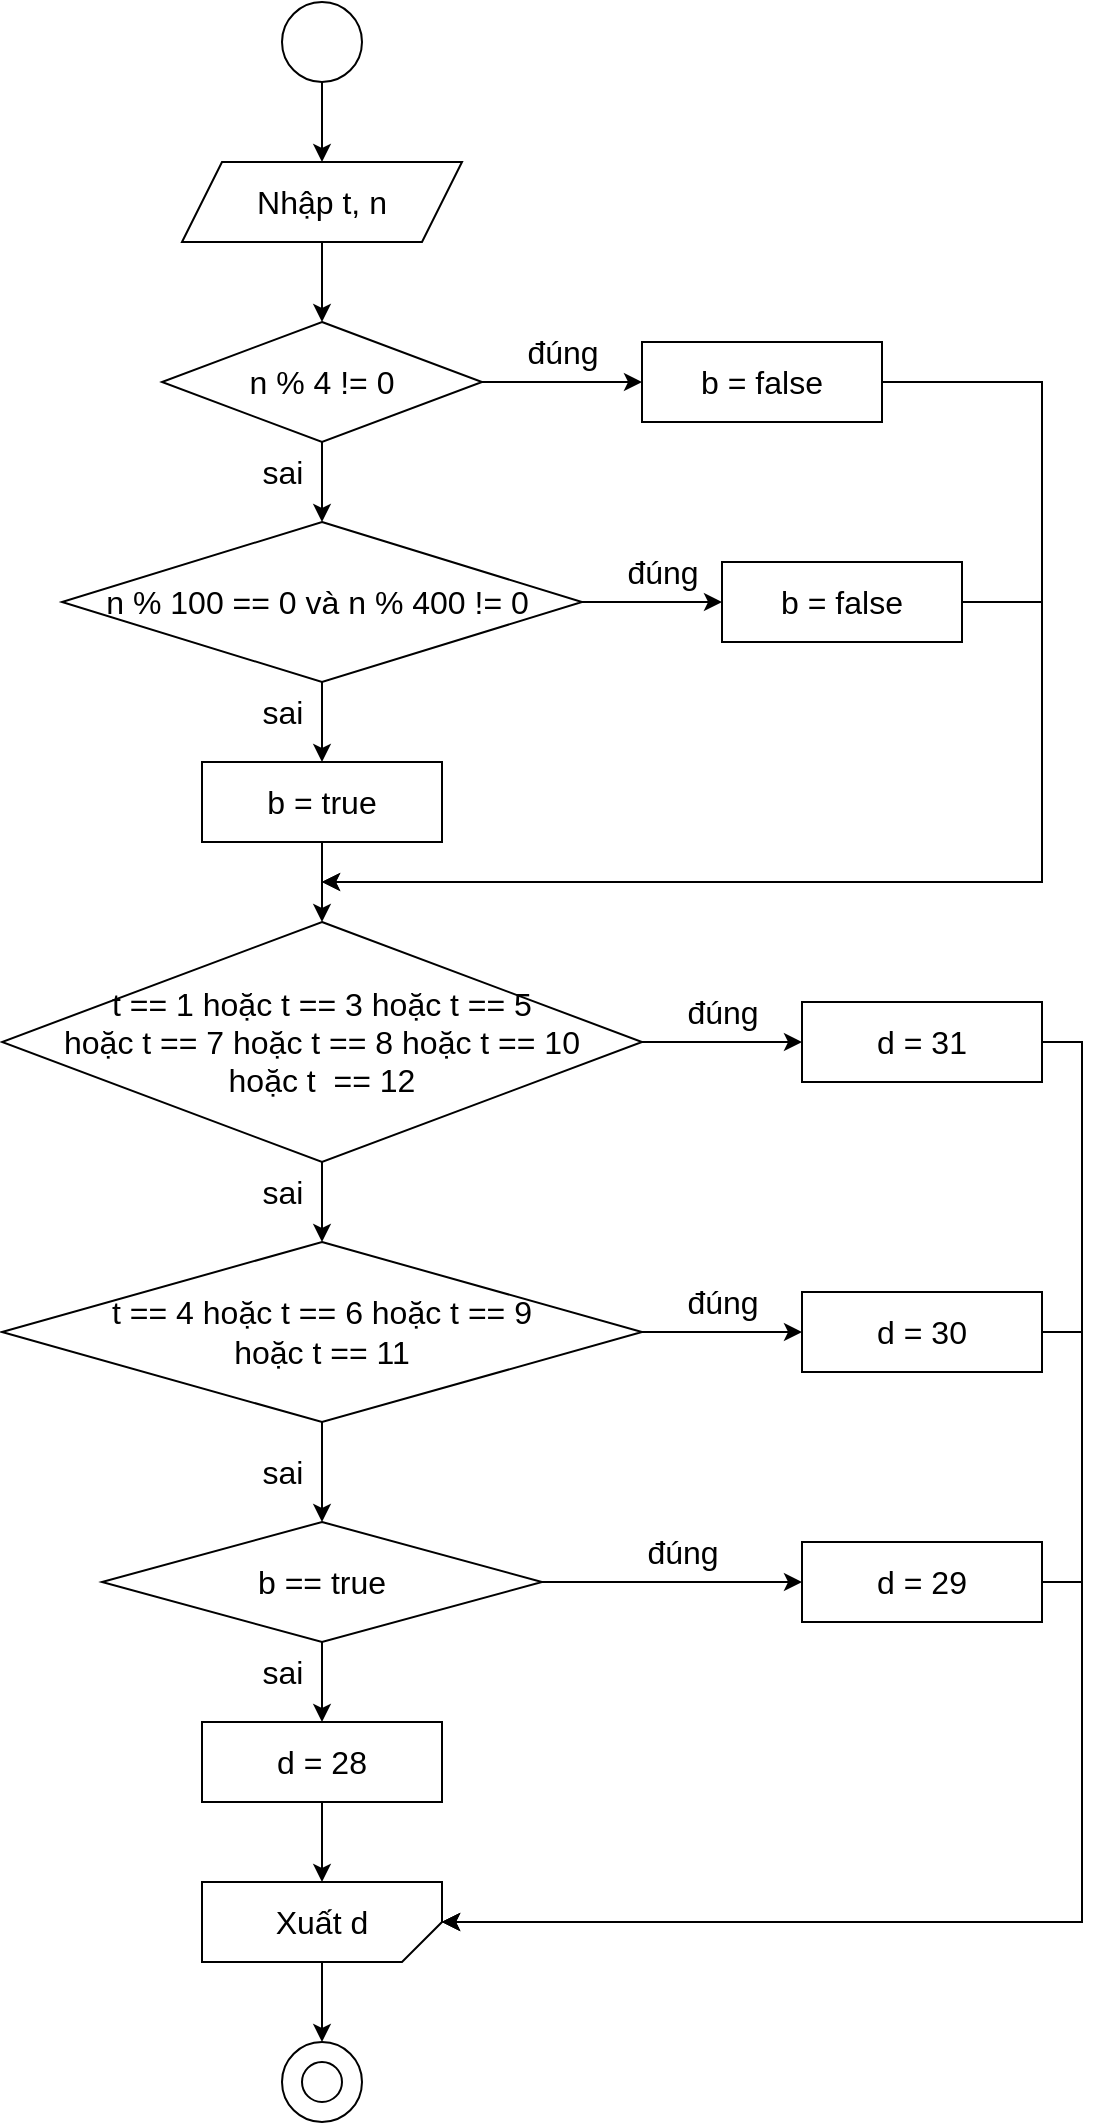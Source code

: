 <mxfile version="22.0.0" type="device">
  <diagram id="C5RBs43oDa-KdzZeNtuy" name="Page-1">
    <mxGraphModel dx="864" dy="508" grid="1" gridSize="10" guides="1" tooltips="1" connect="1" arrows="1" fold="1" page="1" pageScale="1" pageWidth="827" pageHeight="1169" math="0" shadow="0">
      <root>
        <mxCell id="WIyWlLk6GJQsqaUBKTNV-0" />
        <mxCell id="WIyWlLk6GJQsqaUBKTNV-1" parent="WIyWlLk6GJQsqaUBKTNV-0" />
        <mxCell id="m4JFgyuzOyQNul8HCnf2-2" value="" style="edgeStyle=orthogonalEdgeStyle;rounded=0;orthogonalLoop=1;jettySize=auto;html=1;fontSize=16;" parent="WIyWlLk6GJQsqaUBKTNV-1" source="m4JFgyuzOyQNul8HCnf2-0" target="m4JFgyuzOyQNul8HCnf2-1" edge="1">
          <mxGeometry relative="1" as="geometry" />
        </mxCell>
        <mxCell id="m4JFgyuzOyQNul8HCnf2-0" value="" style="ellipse;whiteSpace=wrap;html=1;aspect=fixed;fontSize=16;" parent="WIyWlLk6GJQsqaUBKTNV-1" vertex="1">
          <mxGeometry x="180" y="40" width="40" height="40" as="geometry" />
        </mxCell>
        <mxCell id="m4JFgyuzOyQNul8HCnf2-4" value="" style="edgeStyle=orthogonalEdgeStyle;rounded=0;orthogonalLoop=1;jettySize=auto;html=1;fontSize=16;" parent="WIyWlLk6GJQsqaUBKTNV-1" source="m4JFgyuzOyQNul8HCnf2-1" target="m4JFgyuzOyQNul8HCnf2-3" edge="1">
          <mxGeometry relative="1" as="geometry" />
        </mxCell>
        <mxCell id="m4JFgyuzOyQNul8HCnf2-1" value="Nhập t, n" style="shape=parallelogram;perimeter=parallelogramPerimeter;whiteSpace=wrap;html=1;fixedSize=1;fontSize=16;" parent="WIyWlLk6GJQsqaUBKTNV-1" vertex="1">
          <mxGeometry x="130" y="120" width="140" height="40" as="geometry" />
        </mxCell>
        <mxCell id="m4JFgyuzOyQNul8HCnf2-6" value="" style="edgeStyle=orthogonalEdgeStyle;rounded=0;orthogonalLoop=1;jettySize=auto;html=1;fontSize=16;" parent="WIyWlLk6GJQsqaUBKTNV-1" source="m4JFgyuzOyQNul8HCnf2-3" target="m4JFgyuzOyQNul8HCnf2-5" edge="1">
          <mxGeometry relative="1" as="geometry" />
        </mxCell>
        <mxCell id="m4JFgyuzOyQNul8HCnf2-9" value="" style="edgeStyle=orthogonalEdgeStyle;rounded=0;orthogonalLoop=1;jettySize=auto;html=1;" parent="WIyWlLk6GJQsqaUBKTNV-1" source="m4JFgyuzOyQNul8HCnf2-3" target="m4JFgyuzOyQNul8HCnf2-8" edge="1">
          <mxGeometry relative="1" as="geometry" />
        </mxCell>
        <mxCell id="m4JFgyuzOyQNul8HCnf2-3" value="n % 4 != 0" style="rhombus;whiteSpace=wrap;html=1;fontSize=16;" parent="WIyWlLk6GJQsqaUBKTNV-1" vertex="1">
          <mxGeometry x="120" y="200" width="160" height="60" as="geometry" />
        </mxCell>
        <mxCell id="m4JFgyuzOyQNul8HCnf2-5" value="b = false" style="whiteSpace=wrap;html=1;fontSize=16;" parent="WIyWlLk6GJQsqaUBKTNV-1" vertex="1">
          <mxGeometry x="360" y="210" width="120" height="40" as="geometry" />
        </mxCell>
        <mxCell id="m4JFgyuzOyQNul8HCnf2-7" value="&lt;span style=&quot;font-size: 16px;&quot;&gt;đúng&lt;/span&gt;" style="text;html=1;align=center;verticalAlign=middle;resizable=0;points=[];autosize=1;strokeColor=none;fillColor=none;fontSize=16;" parent="WIyWlLk6GJQsqaUBKTNV-1" vertex="1">
          <mxGeometry x="290" y="200" width="60" height="30" as="geometry" />
        </mxCell>
        <mxCell id="m4JFgyuzOyQNul8HCnf2-12" value="" style="edgeStyle=orthogonalEdgeStyle;rounded=0;orthogonalLoop=1;jettySize=auto;html=1;entryX=0;entryY=0.5;entryDx=0;entryDy=0;" parent="WIyWlLk6GJQsqaUBKTNV-1" source="m4JFgyuzOyQNul8HCnf2-8" target="m4JFgyuzOyQNul8HCnf2-14" edge="1">
          <mxGeometry relative="1" as="geometry">
            <mxPoint x="400" y="340" as="targetPoint" />
          </mxGeometry>
        </mxCell>
        <mxCell id="m4JFgyuzOyQNul8HCnf2-17" value="" style="edgeStyle=orthogonalEdgeStyle;rounded=0;orthogonalLoop=1;jettySize=auto;html=1;" parent="WIyWlLk6GJQsqaUBKTNV-1" source="m4JFgyuzOyQNul8HCnf2-8" target="m4JFgyuzOyQNul8HCnf2-16" edge="1">
          <mxGeometry relative="1" as="geometry" />
        </mxCell>
        <mxCell id="m4JFgyuzOyQNul8HCnf2-8" value="n % 100 == 0 và n % 400 != 0&amp;nbsp;" style="rhombus;whiteSpace=wrap;html=1;fontSize=16;" parent="WIyWlLk6GJQsqaUBKTNV-1" vertex="1">
          <mxGeometry x="70" y="300" width="260" height="80" as="geometry" />
        </mxCell>
        <mxCell id="m4JFgyuzOyQNul8HCnf2-10" value="sai" style="text;html=1;align=center;verticalAlign=middle;resizable=0;points=[];autosize=1;strokeColor=none;fillColor=none;fontSize=16;" parent="WIyWlLk6GJQsqaUBKTNV-1" vertex="1">
          <mxGeometry x="160" y="260" width="40" height="30" as="geometry" />
        </mxCell>
        <mxCell id="m4JFgyuzOyQNul8HCnf2-13" value="&lt;span style=&quot;font-size: 16px;&quot;&gt;đúng&lt;/span&gt;" style="text;html=1;align=center;verticalAlign=middle;resizable=0;points=[];autosize=1;strokeColor=none;fillColor=none;fontSize=16;" parent="WIyWlLk6GJQsqaUBKTNV-1" vertex="1">
          <mxGeometry x="340" y="310" width="60" height="30" as="geometry" />
        </mxCell>
        <mxCell id="m4JFgyuzOyQNul8HCnf2-21" style="edgeStyle=orthogonalEdgeStyle;rounded=0;orthogonalLoop=1;jettySize=auto;html=1;exitX=1;exitY=0.5;exitDx=0;exitDy=0;" parent="WIyWlLk6GJQsqaUBKTNV-1" source="m4JFgyuzOyQNul8HCnf2-14" edge="1">
          <mxGeometry relative="1" as="geometry">
            <mxPoint x="200" y="480" as="targetPoint" />
            <Array as="points">
              <mxPoint x="560" y="340" />
              <mxPoint x="560" y="480" />
            </Array>
          </mxGeometry>
        </mxCell>
        <mxCell id="m4JFgyuzOyQNul8HCnf2-14" value="b = false" style="whiteSpace=wrap;html=1;fontSize=16;" parent="WIyWlLk6GJQsqaUBKTNV-1" vertex="1">
          <mxGeometry x="400" y="320" width="120" height="40" as="geometry" />
        </mxCell>
        <mxCell id="m4JFgyuzOyQNul8HCnf2-15" style="edgeStyle=orthogonalEdgeStyle;rounded=0;orthogonalLoop=1;jettySize=auto;html=1;exitX=1;exitY=0.5;exitDx=0;exitDy=0;" parent="WIyWlLk6GJQsqaUBKTNV-1" source="m4JFgyuzOyQNul8HCnf2-5" edge="1">
          <mxGeometry relative="1" as="geometry">
            <mxPoint x="200" y="480" as="targetPoint" />
            <Array as="points">
              <mxPoint x="560" y="230" />
              <mxPoint x="560" y="480" />
              <mxPoint x="201" y="480" />
            </Array>
          </mxGeometry>
        </mxCell>
        <mxCell id="m4JFgyuzOyQNul8HCnf2-20" value="" style="edgeStyle=orthogonalEdgeStyle;rounded=0;orthogonalLoop=1;jettySize=auto;html=1;" parent="WIyWlLk6GJQsqaUBKTNV-1" source="m4JFgyuzOyQNul8HCnf2-16" target="m4JFgyuzOyQNul8HCnf2-19" edge="1">
          <mxGeometry relative="1" as="geometry" />
        </mxCell>
        <mxCell id="m4JFgyuzOyQNul8HCnf2-16" value="b = true" style="whiteSpace=wrap;html=1;fontSize=16;" parent="WIyWlLk6GJQsqaUBKTNV-1" vertex="1">
          <mxGeometry x="140" y="420" width="120" height="40" as="geometry" />
        </mxCell>
        <mxCell id="m4JFgyuzOyQNul8HCnf2-18" value="sai" style="text;html=1;align=center;verticalAlign=middle;resizable=0;points=[];autosize=1;strokeColor=none;fillColor=none;fontSize=16;" parent="WIyWlLk6GJQsqaUBKTNV-1" vertex="1">
          <mxGeometry x="160" y="380" width="40" height="30" as="geometry" />
        </mxCell>
        <mxCell id="m4JFgyuzOyQNul8HCnf2-24" value="" style="edgeStyle=orthogonalEdgeStyle;rounded=0;orthogonalLoop=1;jettySize=auto;html=1;" parent="WIyWlLk6GJQsqaUBKTNV-1" source="m4JFgyuzOyQNul8HCnf2-19" target="m4JFgyuzOyQNul8HCnf2-23" edge="1">
          <mxGeometry relative="1" as="geometry" />
        </mxCell>
        <mxCell id="m4JFgyuzOyQNul8HCnf2-27" value="" style="edgeStyle=orthogonalEdgeStyle;rounded=0;orthogonalLoop=1;jettySize=auto;html=1;" parent="WIyWlLk6GJQsqaUBKTNV-1" source="m4JFgyuzOyQNul8HCnf2-19" target="m4JFgyuzOyQNul8HCnf2-26" edge="1">
          <mxGeometry relative="1" as="geometry" />
        </mxCell>
        <mxCell id="m4JFgyuzOyQNul8HCnf2-19" value="t == 1 hoặc t == 3 hoặc t == 5&lt;br&gt;hoặc t == 7 hoặc t == 8 hoặc t == 10&lt;br&gt;hoặc t&amp;nbsp; == 12" style="rhombus;whiteSpace=wrap;html=1;fontSize=16;" parent="WIyWlLk6GJQsqaUBKTNV-1" vertex="1">
          <mxGeometry x="40" y="500" width="320" height="120" as="geometry" />
        </mxCell>
        <mxCell id="m4JFgyuzOyQNul8HCnf2-23" value="d = 31" style="whiteSpace=wrap;html=1;fontSize=16;" parent="WIyWlLk6GJQsqaUBKTNV-1" vertex="1">
          <mxGeometry x="440" y="540" width="120" height="40" as="geometry" />
        </mxCell>
        <mxCell id="m4JFgyuzOyQNul8HCnf2-25" value="&lt;span style=&quot;font-size: 16px;&quot;&gt;đúng&lt;/span&gt;" style="text;html=1;align=center;verticalAlign=middle;resizable=0;points=[];autosize=1;strokeColor=none;fillColor=none;fontSize=16;" parent="WIyWlLk6GJQsqaUBKTNV-1" vertex="1">
          <mxGeometry x="370" y="530" width="60" height="30" as="geometry" />
        </mxCell>
        <mxCell id="m4JFgyuzOyQNul8HCnf2-32" value="" style="edgeStyle=orthogonalEdgeStyle;rounded=0;orthogonalLoop=1;jettySize=auto;html=1;" parent="WIyWlLk6GJQsqaUBKTNV-1" source="m4JFgyuzOyQNul8HCnf2-26" target="m4JFgyuzOyQNul8HCnf2-31" edge="1">
          <mxGeometry relative="1" as="geometry" />
        </mxCell>
        <mxCell id="m4JFgyuzOyQNul8HCnf2-36" value="" style="edgeStyle=orthogonalEdgeStyle;rounded=0;orthogonalLoop=1;jettySize=auto;html=1;" parent="WIyWlLk6GJQsqaUBKTNV-1" source="m4JFgyuzOyQNul8HCnf2-26" target="m4JFgyuzOyQNul8HCnf2-35" edge="1">
          <mxGeometry relative="1" as="geometry" />
        </mxCell>
        <mxCell id="m4JFgyuzOyQNul8HCnf2-26" value="t == 4 hoặc t == 6 hoặc t == 9&lt;br&gt;hoặc t == 11" style="rhombus;whiteSpace=wrap;html=1;fontSize=16;" parent="WIyWlLk6GJQsqaUBKTNV-1" vertex="1">
          <mxGeometry x="40" y="660" width="320" height="90" as="geometry" />
        </mxCell>
        <mxCell id="m4JFgyuzOyQNul8HCnf2-28" value="sai" style="text;html=1;align=center;verticalAlign=middle;resizable=0;points=[];autosize=1;strokeColor=none;fillColor=none;fontSize=16;" parent="WIyWlLk6GJQsqaUBKTNV-1" vertex="1">
          <mxGeometry x="160" y="620" width="40" height="30" as="geometry" />
        </mxCell>
        <mxCell id="m4JFgyuzOyQNul8HCnf2-31" value="d = 30" style="whiteSpace=wrap;html=1;fontSize=16;" parent="WIyWlLk6GJQsqaUBKTNV-1" vertex="1">
          <mxGeometry x="440" y="685" width="120" height="40" as="geometry" />
        </mxCell>
        <mxCell id="m4JFgyuzOyQNul8HCnf2-33" value="&lt;span style=&quot;font-size: 16px;&quot;&gt;đúng&lt;/span&gt;" style="text;html=1;align=center;verticalAlign=middle;resizable=0;points=[];autosize=1;strokeColor=none;fillColor=none;fontSize=16;" parent="WIyWlLk6GJQsqaUBKTNV-1" vertex="1">
          <mxGeometry x="370" y="675" width="60" height="30" as="geometry" />
        </mxCell>
        <mxCell id="m4JFgyuzOyQNul8HCnf2-39" value="" style="edgeStyle=orthogonalEdgeStyle;rounded=0;orthogonalLoop=1;jettySize=auto;html=1;" parent="WIyWlLk6GJQsqaUBKTNV-1" source="m4JFgyuzOyQNul8HCnf2-35" target="m4JFgyuzOyQNul8HCnf2-38" edge="1">
          <mxGeometry relative="1" as="geometry" />
        </mxCell>
        <mxCell id="m4JFgyuzOyQNul8HCnf2-44" value="" style="edgeStyle=orthogonalEdgeStyle;rounded=0;orthogonalLoop=1;jettySize=auto;html=1;" parent="WIyWlLk6GJQsqaUBKTNV-1" source="m4JFgyuzOyQNul8HCnf2-35" target="m4JFgyuzOyQNul8HCnf2-43" edge="1">
          <mxGeometry relative="1" as="geometry" />
        </mxCell>
        <mxCell id="m4JFgyuzOyQNul8HCnf2-35" value="b == true" style="rhombus;whiteSpace=wrap;html=1;fontSize=16;" parent="WIyWlLk6GJQsqaUBKTNV-1" vertex="1">
          <mxGeometry x="90" y="800" width="220" height="60" as="geometry" />
        </mxCell>
        <mxCell id="m4JFgyuzOyQNul8HCnf2-37" value="sai" style="text;html=1;align=center;verticalAlign=middle;resizable=0;points=[];autosize=1;strokeColor=none;fillColor=none;fontSize=16;" parent="WIyWlLk6GJQsqaUBKTNV-1" vertex="1">
          <mxGeometry x="160" y="760" width="40" height="30" as="geometry" />
        </mxCell>
        <mxCell id="m4JFgyuzOyQNul8HCnf2-38" value="d = 29" style="whiteSpace=wrap;html=1;fontSize=16;" parent="WIyWlLk6GJQsqaUBKTNV-1" vertex="1">
          <mxGeometry x="440" y="810" width="120" height="40" as="geometry" />
        </mxCell>
        <mxCell id="m4JFgyuzOyQNul8HCnf2-40" value="&lt;span style=&quot;font-size: 16px;&quot;&gt;đúng&lt;/span&gt;" style="text;html=1;align=center;verticalAlign=middle;resizable=0;points=[];autosize=1;strokeColor=none;fillColor=none;fontSize=16;" parent="WIyWlLk6GJQsqaUBKTNV-1" vertex="1">
          <mxGeometry x="350" y="800" width="60" height="30" as="geometry" />
        </mxCell>
        <mxCell id="m4JFgyuzOyQNul8HCnf2-41" style="edgeStyle=orthogonalEdgeStyle;rounded=0;orthogonalLoop=1;jettySize=auto;html=1;exitX=0.5;exitY=1;exitDx=0;exitDy=0;" parent="WIyWlLk6GJQsqaUBKTNV-1" source="m4JFgyuzOyQNul8HCnf2-31" target="m4JFgyuzOyQNul8HCnf2-31" edge="1">
          <mxGeometry relative="1" as="geometry" />
        </mxCell>
        <mxCell id="WCd3F602R2rr3WEGdW-B-5" style="edgeStyle=orthogonalEdgeStyle;rounded=0;orthogonalLoop=1;jettySize=auto;html=1;exitX=0.5;exitY=1;exitDx=0;exitDy=0;" edge="1" parent="WIyWlLk6GJQsqaUBKTNV-1" source="m4JFgyuzOyQNul8HCnf2-43" target="m4JFgyuzOyQNul8HCnf2-47">
          <mxGeometry relative="1" as="geometry" />
        </mxCell>
        <mxCell id="m4JFgyuzOyQNul8HCnf2-43" value="d = 28" style="whiteSpace=wrap;html=1;fontSize=16;" parent="WIyWlLk6GJQsqaUBKTNV-1" vertex="1">
          <mxGeometry x="140" y="900" width="120" height="40" as="geometry" />
        </mxCell>
        <mxCell id="m4JFgyuzOyQNul8HCnf2-45" value="sai" style="text;html=1;align=center;verticalAlign=middle;resizable=0;points=[];autosize=1;strokeColor=none;fillColor=none;fontSize=16;" parent="WIyWlLk6GJQsqaUBKTNV-1" vertex="1">
          <mxGeometry x="160" y="860" width="40" height="30" as="geometry" />
        </mxCell>
        <mxCell id="m4JFgyuzOyQNul8HCnf2-52" value="" style="edgeStyle=orthogonalEdgeStyle;rounded=0;orthogonalLoop=1;jettySize=auto;html=1;" parent="WIyWlLk6GJQsqaUBKTNV-1" source="m4JFgyuzOyQNul8HCnf2-47" target="m4JFgyuzOyQNul8HCnf2-51" edge="1">
          <mxGeometry relative="1" as="geometry" />
        </mxCell>
        <mxCell id="m4JFgyuzOyQNul8HCnf2-47" value="Xuất d" style="shape=card;whiteSpace=wrap;html=1;flipV=1;direction=south;size=20;fontSize=16;" parent="WIyWlLk6GJQsqaUBKTNV-1" vertex="1">
          <mxGeometry x="140" y="980" width="120" height="40" as="geometry" />
        </mxCell>
        <mxCell id="m4JFgyuzOyQNul8HCnf2-51" value="" style="ellipse;whiteSpace=wrap;html=1;fontSize=16;" parent="WIyWlLk6GJQsqaUBKTNV-1" vertex="1">
          <mxGeometry x="180" y="1060" width="40" height="40" as="geometry" />
        </mxCell>
        <mxCell id="m4JFgyuzOyQNul8HCnf2-53" value="" style="ellipse;whiteSpace=wrap;html=1;aspect=fixed;" parent="WIyWlLk6GJQsqaUBKTNV-1" vertex="1">
          <mxGeometry x="190" y="1070" width="20" height="20" as="geometry" />
        </mxCell>
        <mxCell id="WCd3F602R2rr3WEGdW-B-0" style="edgeStyle=orthogonalEdgeStyle;rounded=0;orthogonalLoop=1;jettySize=auto;html=1;exitX=1;exitY=0.5;exitDx=0;exitDy=0;entryX=0;entryY=0;entryDx=20;entryDy=0;entryPerimeter=0;" edge="1" parent="WIyWlLk6GJQsqaUBKTNV-1" source="m4JFgyuzOyQNul8HCnf2-23" target="m4JFgyuzOyQNul8HCnf2-47">
          <mxGeometry relative="1" as="geometry" />
        </mxCell>
        <mxCell id="WCd3F602R2rr3WEGdW-B-2" style="edgeStyle=orthogonalEdgeStyle;rounded=0;orthogonalLoop=1;jettySize=auto;html=1;exitX=1;exitY=0.5;exitDx=0;exitDy=0;entryX=0;entryY=0;entryDx=20;entryDy=0;entryPerimeter=0;" edge="1" parent="WIyWlLk6GJQsqaUBKTNV-1" source="m4JFgyuzOyQNul8HCnf2-38" target="m4JFgyuzOyQNul8HCnf2-47">
          <mxGeometry relative="1" as="geometry" />
        </mxCell>
        <mxCell id="WCd3F602R2rr3WEGdW-B-4" style="edgeStyle=orthogonalEdgeStyle;rounded=0;orthogonalLoop=1;jettySize=auto;html=1;exitX=1;exitY=0.5;exitDx=0;exitDy=0;entryX=0;entryY=0;entryDx=20;entryDy=0;entryPerimeter=0;" edge="1" parent="WIyWlLk6GJQsqaUBKTNV-1" source="m4JFgyuzOyQNul8HCnf2-31" target="m4JFgyuzOyQNul8HCnf2-47">
          <mxGeometry relative="1" as="geometry" />
        </mxCell>
      </root>
    </mxGraphModel>
  </diagram>
</mxfile>

